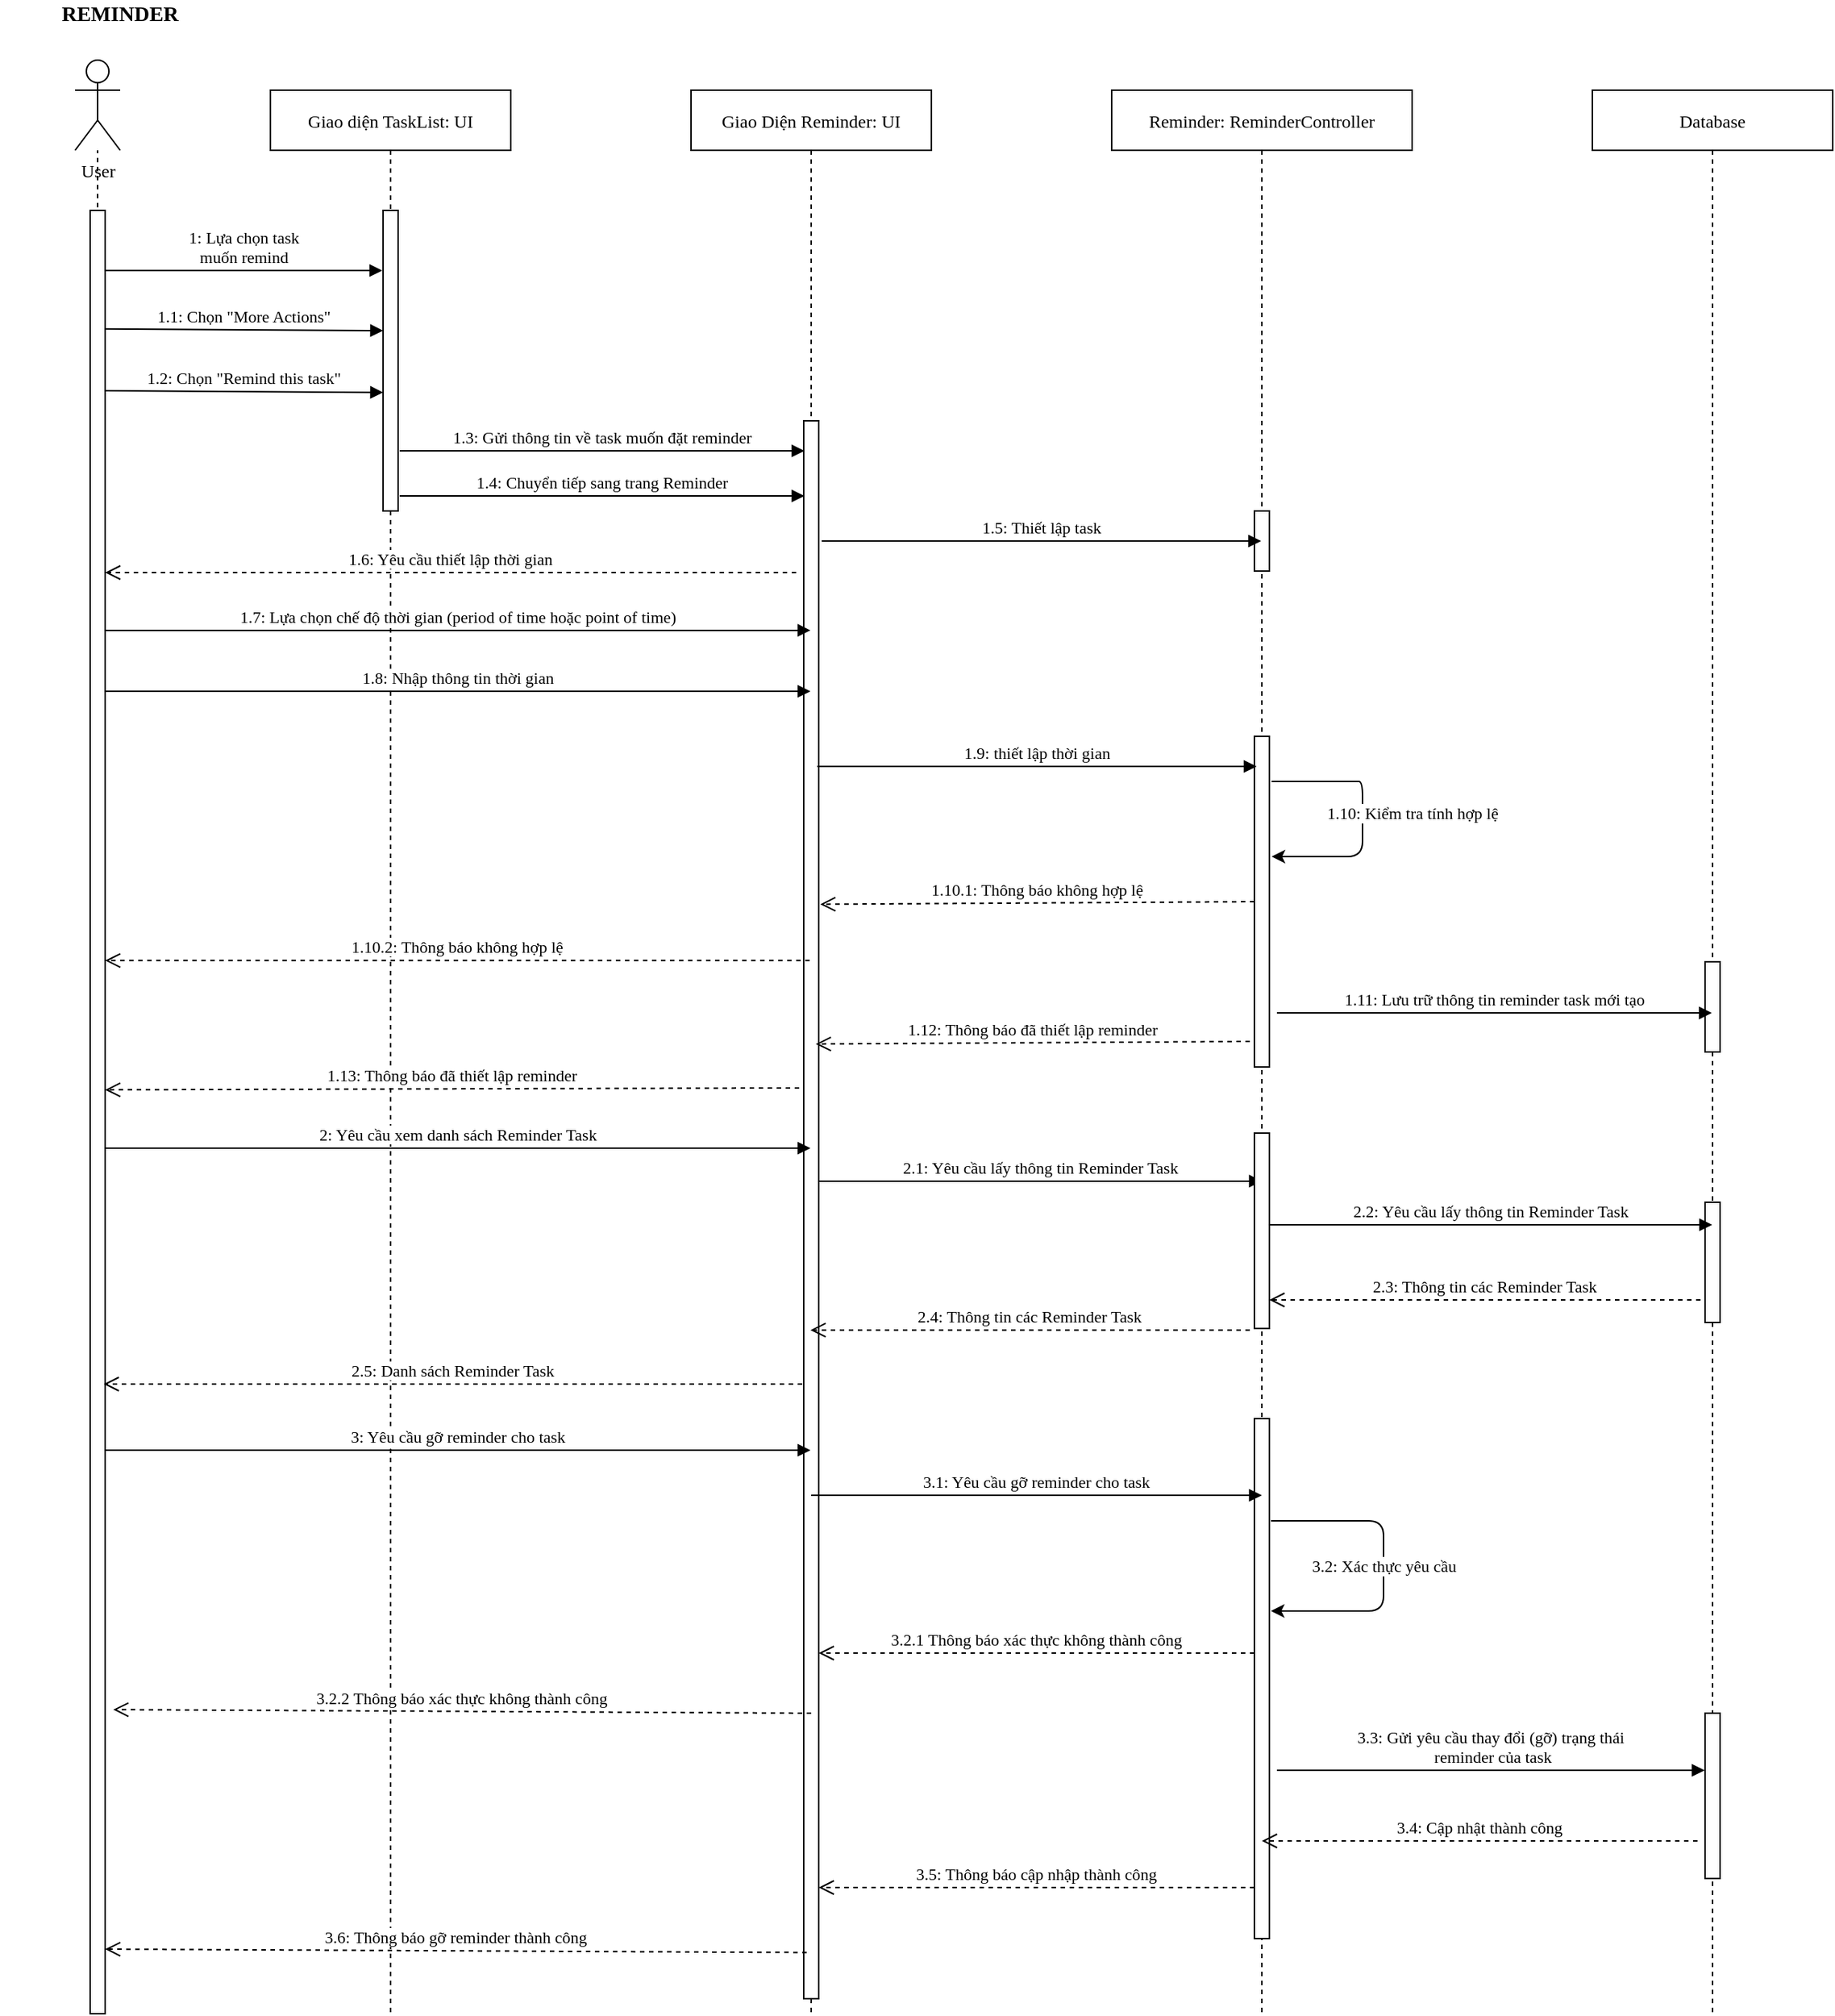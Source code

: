 <mxfile version="13.10.0" type="device"><diagram id="fJfduaszCEihipWgOafD" name="Page-1"><mxGraphModel dx="2154" dy="514" grid="1" gridSize="10" guides="1" tooltips="1" connect="1" arrows="1" fold="1" page="1" pageScale="1" pageWidth="850" pageHeight="1100" math="0" shadow="0"><root><mxCell id="0"/><mxCell id="1" parent="0"/><mxCell id="suJmrn6r8F5YsHyh21ff-1" value="" style="endArrow=none;dashed=1;html=1;fontFamily=Verdana;" parent="1" target="suJmrn6r8F5YsHyh21ff-9" edge="1"><mxGeometry width="50" height="50" relative="1" as="geometry"><mxPoint x="5" y="800" as="sourcePoint"/><mxPoint x="450" y="240" as="targetPoint"/></mxGeometry></mxCell><mxCell id="suJmrn6r8F5YsHyh21ff-2" value="Giao diện TaskList: UI" style="shape=umlLifeline;perimeter=lifelinePerimeter;container=1;collapsible=0;recursiveResize=0;rounded=0;shadow=0;strokeWidth=1;fontFamily=Verdana;" parent="1" vertex="1"><mxGeometry x="120" y="80" width="160" height="1280" as="geometry"/></mxCell><mxCell id="suJmrn6r8F5YsHyh21ff-3" value="" style="points=[];perimeter=orthogonalPerimeter;rounded=0;shadow=0;strokeWidth=1;fontFamily=Verdana;" parent="suJmrn6r8F5YsHyh21ff-2" vertex="1"><mxGeometry x="75" y="80" width="10" height="200" as="geometry"/></mxCell><mxCell id="suJmrn6r8F5YsHyh21ff-9" value="User" style="shape=umlActor;verticalLabelPosition=bottom;verticalAlign=top;html=1;outlineConnect=0;fontFamily=Verdana;" parent="1" vertex="1"><mxGeometry x="-10" y="60" width="30" height="60" as="geometry"/></mxCell><mxCell id="suJmrn6r8F5YsHyh21ff-10" value="" style="points=[];perimeter=orthogonalPerimeter;rounded=0;shadow=0;strokeWidth=1;fontFamily=Verdana;" parent="1" vertex="1"><mxGeometry y="160" width="10" height="1200" as="geometry"/></mxCell><mxCell id="suJmrn6r8F5YsHyh21ff-13" value="Giao Diện Reminder: UI" style="shape=umlLifeline;perimeter=lifelinePerimeter;container=1;collapsible=0;recursiveResize=0;rounded=0;shadow=0;strokeWidth=1;fontFamily=Verdana;" parent="1" vertex="1"><mxGeometry x="400" y="80" width="160" height="1280" as="geometry"/></mxCell><mxCell id="suJmrn6r8F5YsHyh21ff-34" value="" style="points=[];perimeter=orthogonalPerimeter;rounded=0;shadow=0;strokeWidth=1;fontFamily=Verdana;" parent="suJmrn6r8F5YsHyh21ff-13" vertex="1"><mxGeometry x="75" y="220" width="10" height="1050" as="geometry"/></mxCell><mxCell id="suJmrn6r8F5YsHyh21ff-19" value="1: Lựa chọn task &#10;muốn remind" style="verticalAlign=bottom;endArrow=block;shadow=0;strokeWidth=1;fontFamily=Verdana;exitX=1.1;exitY=0.117;exitDx=0;exitDy=0;exitPerimeter=0;" parent="1" edge="1"><mxGeometry relative="1" as="geometry"><mxPoint x="10" y="200" as="sourcePoint"/><mxPoint x="194.5" y="200" as="targetPoint"/></mxGeometry></mxCell><mxCell id="suJmrn6r8F5YsHyh21ff-20" value="1.1: Chọn &quot;More Actions&quot;" style="verticalAlign=bottom;endArrow=block;shadow=0;strokeWidth=1;fontFamily=Verdana;exitX=1.1;exitY=0.117;exitDx=0;exitDy=0;exitPerimeter=0;entryX=0.5;entryY=0.919;entryDx=0;entryDy=0;entryPerimeter=0;" parent="1" edge="1"><mxGeometry relative="1" as="geometry"><mxPoint x="10" y="238.88" as="sourcePoint"/><mxPoint x="195" y="240" as="targetPoint"/></mxGeometry></mxCell><mxCell id="suJmrn6r8F5YsHyh21ff-24" value="1.6: Yêu cầu thiết lập thời gian" style="verticalAlign=bottom;endArrow=open;dashed=1;endSize=8;shadow=0;strokeWidth=1;fontFamily=Verdana;" parent="1" target="suJmrn6r8F5YsHyh21ff-10" edge="1"><mxGeometry relative="1" as="geometry"><mxPoint x="11" y="461.18" as="targetPoint"/><mxPoint x="470" y="401" as="sourcePoint"/></mxGeometry></mxCell><mxCell id="suJmrn6r8F5YsHyh21ff-27" value="1.13: Thông báo đã thiết lập reminder" style="verticalAlign=bottom;endArrow=open;dashed=1;endSize=8;shadow=0;strokeWidth=1;fontFamily=Verdana;entryX=1;entryY=0.802;entryDx=0;entryDy=0;entryPerimeter=0;exitX=-0.3;exitY=0.739;exitDx=0;exitDy=0;exitPerimeter=0;" parent="1" edge="1"><mxGeometry relative="1" as="geometry"><mxPoint x="10" y="745.2" as="targetPoint"/><mxPoint x="472" y="743.94" as="sourcePoint"/></mxGeometry></mxCell><mxCell id="suJmrn6r8F5YsHyh21ff-30" value="&lt;font size=&quot;1&quot;&gt;&lt;b style=&quot;font-size: 14px&quot;&gt;REMINDER&lt;/b&gt;&lt;/font&gt;" style="text;html=1;strokeColor=none;fillColor=none;align=center;verticalAlign=middle;whiteSpace=wrap;rounded=0;fontFamily=Verdana;" parent="1" vertex="1"><mxGeometry x="-60" y="20" width="160" height="20" as="geometry"/></mxCell><mxCell id="suJmrn6r8F5YsHyh21ff-33" value="Reminder: ReminderController" style="shape=umlLifeline;perimeter=lifelinePerimeter;container=1;collapsible=0;recursiveResize=0;rounded=0;shadow=0;strokeWidth=1;fontFamily=Verdana;" parent="1" vertex="1"><mxGeometry x="680" y="80" width="200" height="1280" as="geometry"/></mxCell><mxCell id="-7JXGisZlG35hJcwPvSZ-38" value="" style="points=[];perimeter=orthogonalPerimeter;rounded=0;shadow=0;strokeWidth=1;fontFamily=Verdana;" parent="suJmrn6r8F5YsHyh21ff-33" vertex="1"><mxGeometry x="95" y="280" width="10" height="40" as="geometry"/></mxCell><mxCell id="-7JXGisZlG35hJcwPvSZ-41" value="" style="points=[];perimeter=orthogonalPerimeter;rounded=0;shadow=0;strokeWidth=1;fontFamily=Verdana;" parent="suJmrn6r8F5YsHyh21ff-33" vertex="1"><mxGeometry x="95" y="430" width="10" height="220" as="geometry"/></mxCell><mxCell id="-7JXGisZlG35hJcwPvSZ-47" value="" style="points=[];perimeter=orthogonalPerimeter;rounded=0;shadow=0;strokeWidth=1;fontFamily=Verdana;" parent="suJmrn6r8F5YsHyh21ff-33" vertex="1"><mxGeometry x="95" y="884" width="10" height="346" as="geometry"/></mxCell><mxCell id="-7JXGisZlG35hJcwPvSZ-6" value="Database" style="shape=umlLifeline;perimeter=lifelinePerimeter;container=1;collapsible=0;recursiveResize=0;rounded=0;shadow=0;strokeWidth=1;fontFamily=Verdana;" parent="1" vertex="1"><mxGeometry x="1000" y="80" width="160" height="1280" as="geometry"/></mxCell><mxCell id="-7JXGisZlG35hJcwPvSZ-8" value="" style="points=[];perimeter=orthogonalPerimeter;rounded=0;shadow=0;strokeWidth=1;fontFamily=Verdana;" parent="-7JXGisZlG35hJcwPvSZ-6" vertex="1"><mxGeometry x="75" y="580" width="10" height="60" as="geometry"/></mxCell><mxCell id="-7JXGisZlG35hJcwPvSZ-28" value="" style="points=[];perimeter=orthogonalPerimeter;rounded=0;shadow=0;strokeWidth=1;fontFamily=Verdana;" parent="-7JXGisZlG35hJcwPvSZ-6" vertex="1"><mxGeometry x="75" y="740" width="10" height="80" as="geometry"/></mxCell><mxCell id="-7JXGisZlG35hJcwPvSZ-34" value="" style="points=[];perimeter=orthogonalPerimeter;rounded=0;shadow=0;strokeWidth=1;fontFamily=Verdana;" parent="-7JXGisZlG35hJcwPvSZ-6" vertex="1"><mxGeometry x="75" y="1080" width="10" height="110" as="geometry"/></mxCell><mxCell id="-7JXGisZlG35hJcwPvSZ-10" value="1.2: Chọn &quot;Remind this task&quot;" style="verticalAlign=bottom;endArrow=block;shadow=0;strokeWidth=1;fontFamily=Verdana;exitX=1.1;exitY=0.117;exitDx=0;exitDy=0;exitPerimeter=0;entryX=0.5;entryY=0.919;entryDx=0;entryDy=0;entryPerimeter=0;" parent="1" edge="1"><mxGeometry relative="1" as="geometry"><mxPoint x="10" y="280" as="sourcePoint"/><mxPoint x="195" y="281.12" as="targetPoint"/></mxGeometry></mxCell><mxCell id="-7JXGisZlG35hJcwPvSZ-11" value="1.3: Gửi thông tin về task muốn đặt reminder" style="verticalAlign=bottom;endArrow=block;shadow=0;strokeWidth=1;fontFamily=Verdana;" parent="1" edge="1"><mxGeometry relative="1" as="geometry"><mxPoint x="206" y="320" as="sourcePoint"/><mxPoint x="475.5" y="320" as="targetPoint"/></mxGeometry></mxCell><mxCell id="-7JXGisZlG35hJcwPvSZ-12" value="1.7: Lựa chọn chế độ thời gian (period of time hoặc point of time)" style="verticalAlign=bottom;endArrow=block;shadow=0;strokeWidth=1;fontFamily=Verdana;exitX=1.1;exitY=0.117;exitDx=0;exitDy=0;exitPerimeter=0;" parent="1" target="suJmrn6r8F5YsHyh21ff-13" edge="1"><mxGeometry relative="1" as="geometry"><mxPoint x="10" y="439.44" as="sourcePoint"/><mxPoint x="195" y="440.56" as="targetPoint"/></mxGeometry></mxCell><mxCell id="-7JXGisZlG35hJcwPvSZ-13" value="1.8: Nhập thông tin thời gian" style="verticalAlign=bottom;endArrow=block;shadow=0;strokeWidth=1;fontFamily=Verdana;exitX=1.1;exitY=0.117;exitDx=0;exitDy=0;exitPerimeter=0;" parent="1" edge="1"><mxGeometry relative="1" as="geometry"><mxPoint x="10" y="480.0" as="sourcePoint"/><mxPoint x="479.5" y="480.0" as="targetPoint"/></mxGeometry></mxCell><mxCell id="-7JXGisZlG35hJcwPvSZ-17" value="2: Yêu cầu xem danh sách Reminder Task" style="verticalAlign=bottom;endArrow=block;shadow=0;strokeWidth=1;fontFamily=Verdana;exitX=1.1;exitY=0.117;exitDx=0;exitDy=0;exitPerimeter=0;" parent="1" edge="1"><mxGeometry relative="1" as="geometry"><mxPoint x="10" y="784" as="sourcePoint"/><mxPoint x="479.5" y="784" as="targetPoint"/></mxGeometry></mxCell><mxCell id="-7JXGisZlG35hJcwPvSZ-19" value="1.11: Lưu trữ thông tin reminder task mới tạo" style="verticalAlign=bottom;endArrow=block;shadow=0;strokeWidth=1;fontFamily=Verdana;exitX=1.5;exitY=0.867;exitDx=0;exitDy=0;exitPerimeter=0;" parent="1" edge="1"><mxGeometry relative="1" as="geometry"><mxPoint x="790" y="694.05" as="sourcePoint"/><mxPoint x="1079.5" y="694.05" as="targetPoint"/></mxGeometry></mxCell><mxCell id="-7JXGisZlG35hJcwPvSZ-26" value="2.1: Yêu cầu lấy thông tin Reminder Task" style="verticalAlign=bottom;endArrow=block;shadow=0;strokeWidth=1;fontFamily=Verdana;entryX=0.5;entryY=0.333;entryDx=0;entryDy=0;entryPerimeter=0;" parent="1" edge="1"><mxGeometry relative="1" as="geometry"><mxPoint x="485.25" y="806" as="sourcePoint"/><mxPoint x="780" y="805.95" as="targetPoint"/></mxGeometry></mxCell><mxCell id="-7JXGisZlG35hJcwPvSZ-29" value="2.4: Thông tin các Reminder Task" style="verticalAlign=bottom;endArrow=open;dashed=1;endSize=8;shadow=0;strokeWidth=1;fontFamily=Verdana;exitX=-0.3;exitY=0.739;exitDx=0;exitDy=0;exitPerimeter=0;" parent="1" edge="1"><mxGeometry relative="1" as="geometry"><mxPoint x="479.5" y="905.07" as="targetPoint"/><mxPoint x="772" y="905.07" as="sourcePoint"/></mxGeometry></mxCell><mxCell id="-7JXGisZlG35hJcwPvSZ-30" value="2.5: Danh sách Reminder Task" style="verticalAlign=bottom;endArrow=open;dashed=1;endSize=8;shadow=0;strokeWidth=1;fontFamily=Verdana;" parent="1" edge="1"><mxGeometry relative="1" as="geometry"><mxPoint x="9" y="941" as="targetPoint"/><mxPoint x="474" y="941" as="sourcePoint"/></mxGeometry></mxCell><mxCell id="-7JXGisZlG35hJcwPvSZ-31" value="3: Yêu cầu gỡ reminder cho task" style="verticalAlign=bottom;endArrow=block;shadow=0;strokeWidth=1;fontFamily=Verdana;exitX=1.1;exitY=0.117;exitDx=0;exitDy=0;exitPerimeter=0;" parent="1" edge="1"><mxGeometry relative="1" as="geometry"><mxPoint x="10" y="985" as="sourcePoint"/><mxPoint x="479.5" y="985" as="targetPoint"/></mxGeometry></mxCell><mxCell id="-7JXGisZlG35hJcwPvSZ-32" value="3.2: Xác thực yêu cầu" style="endArrow=classic;html=1;fontFamily=Verdana;" parent="1" edge="1"><mxGeometry width="50" height="50" relative="1" as="geometry"><mxPoint x="786" y="1032" as="sourcePoint"/><mxPoint x="786" y="1092" as="targetPoint"/><Array as="points"><mxPoint x="861" y="1032"/><mxPoint x="861" y="1092"/><mxPoint x="821" y="1092"/></Array></mxGeometry></mxCell><mxCell id="-7JXGisZlG35hJcwPvSZ-33" value="3.3: Gửi yêu cầu thay đổi (gỡ) trạng thái&#10; reminder của task" style="verticalAlign=bottom;endArrow=block;shadow=0;strokeWidth=1;fontFamily=Verdana;" parent="1" edge="1"><mxGeometry relative="1" as="geometry"><mxPoint x="790" y="1198" as="sourcePoint"/><mxPoint x="1074.75" y="1198" as="targetPoint"/></mxGeometry></mxCell><mxCell id="-7JXGisZlG35hJcwPvSZ-35" value="3.4: Cập nhật thành công" style="verticalAlign=bottom;endArrow=open;dashed=1;endSize=8;shadow=0;strokeWidth=1;fontFamily=Verdana;" parent="1" edge="1"><mxGeometry relative="1" as="geometry"><mxPoint x="780" y="1245" as="targetPoint"/><mxPoint x="1070" y="1245" as="sourcePoint"/></mxGeometry></mxCell><mxCell id="-7JXGisZlG35hJcwPvSZ-36" value="3.6: Thông báo gỡ reminder thành công" style="verticalAlign=bottom;endArrow=open;dashed=1;endSize=8;shadow=0;strokeWidth=1;fontFamily=Verdana;exitX=0.2;exitY=0.896;exitDx=0;exitDy=0;exitPerimeter=0;" parent="1" edge="1"><mxGeometry relative="1" as="geometry"><mxPoint x="10" y="1317" as="targetPoint"/><mxPoint x="477" y="1319.24" as="sourcePoint"/></mxGeometry></mxCell><mxCell id="-7JXGisZlG35hJcwPvSZ-39" value="1.4: Chuyển tiếp sang trang Reminder" style="verticalAlign=bottom;endArrow=block;shadow=0;strokeWidth=1;fontFamily=Verdana;" parent="1" edge="1"><mxGeometry relative="1" as="geometry"><mxPoint x="206" y="350" as="sourcePoint"/><mxPoint x="475.5" y="350" as="targetPoint"/></mxGeometry></mxCell><mxCell id="-7JXGisZlG35hJcwPvSZ-40" value="1.5: Thiết lập task" style="verticalAlign=bottom;endArrow=block;shadow=0;strokeWidth=1;fontFamily=Verdana;" parent="1" target="suJmrn6r8F5YsHyh21ff-33" edge="1"><mxGeometry relative="1" as="geometry"><mxPoint x="487" y="380" as="sourcePoint"/><mxPoint x="756.5" y="380" as="targetPoint"/></mxGeometry></mxCell><mxCell id="-7JXGisZlG35hJcwPvSZ-14" value="1.10: Kiểm tra tính hợp lệ" style="endArrow=classic;html=1;fontFamily=Verdana;" parent="1" edge="1"><mxGeometry x="-0.059" y="33" width="50" height="50" relative="1" as="geometry"><mxPoint x="786.5" y="540" as="sourcePoint"/><mxPoint x="786.5" y="590" as="targetPoint"/><Array as="points"><mxPoint x="837" y="540"/><mxPoint x="847" y="540"/><mxPoint x="847" y="590"/></Array><mxPoint y="1" as="offset"/></mxGeometry></mxCell><mxCell id="-7JXGisZlG35hJcwPvSZ-42" value="1.9: thiết lập thời gian" style="verticalAlign=bottom;endArrow=block;shadow=0;strokeWidth=1;fontFamily=Verdana;" parent="1" edge="1"><mxGeometry relative="1" as="geometry"><mxPoint x="484" y="530" as="sourcePoint"/><mxPoint x="776.5" y="530" as="targetPoint"/></mxGeometry></mxCell><mxCell id="-7JXGisZlG35hJcwPvSZ-43" value="1.12: Thông báo đã thiết lập reminder" style="verticalAlign=bottom;endArrow=open;dashed=1;endSize=8;shadow=0;strokeWidth=1;fontFamily=Verdana;entryX=0.519;entryY=0.467;entryDx=0;entryDy=0;entryPerimeter=0;exitX=-0.3;exitY=0.739;exitDx=0;exitDy=0;exitPerimeter=0;" parent="1" edge="1"><mxGeometry relative="1" as="geometry"><mxPoint x="483.04" y="714.72" as="targetPoint"/><mxPoint x="772" y="713" as="sourcePoint"/></mxGeometry></mxCell><mxCell id="-7JXGisZlG35hJcwPvSZ-44" value="" style="points=[];perimeter=orthogonalPerimeter;rounded=0;shadow=0;strokeWidth=1;fontFamily=Verdana;" parent="1" vertex="1"><mxGeometry x="775" y="774" width="10" height="130" as="geometry"/></mxCell><mxCell id="-7JXGisZlG35hJcwPvSZ-45" value="2.3: Thông tin các Reminder Task" style="verticalAlign=bottom;endArrow=open;dashed=1;endSize=8;shadow=0;strokeWidth=1;fontFamily=Verdana;exitX=-0.3;exitY=0.739;exitDx=0;exitDy=0;exitPerimeter=0;" parent="1" edge="1"><mxGeometry relative="1" as="geometry"><mxPoint x="785" y="885" as="targetPoint"/><mxPoint x="1072" y="885" as="sourcePoint"/></mxGeometry></mxCell><mxCell id="-7JXGisZlG35hJcwPvSZ-46" value="2.2: Yêu cầu lấy thông tin Reminder Task" style="verticalAlign=bottom;endArrow=block;shadow=0;strokeWidth=1;fontFamily=Verdana;entryX=0.5;entryY=0.333;entryDx=0;entryDy=0;entryPerimeter=0;" parent="1" edge="1"><mxGeometry relative="1" as="geometry"><mxPoint x="785" y="835.05" as="sourcePoint"/><mxPoint x="1079.75" y="835" as="targetPoint"/></mxGeometry></mxCell><mxCell id="-7JXGisZlG35hJcwPvSZ-48" value="3.1: Yêu cầu gỡ reminder cho task" style="verticalAlign=bottom;endArrow=block;shadow=0;strokeWidth=1;fontFamily=Verdana;exitX=1.1;exitY=0.117;exitDx=0;exitDy=0;exitPerimeter=0;" parent="1" edge="1"><mxGeometry relative="1" as="geometry"><mxPoint x="480" y="1015" as="sourcePoint"/><mxPoint x="780" y="1015" as="targetPoint"/></mxGeometry></mxCell><mxCell id="-7JXGisZlG35hJcwPvSZ-49" value="3.5: Thông báo cập nhập thành công" style="verticalAlign=bottom;endArrow=open;dashed=1;endSize=8;shadow=0;strokeWidth=1;fontFamily=Verdana;" parent="1" edge="1"><mxGeometry relative="1" as="geometry"><mxPoint x="485" y="1276" as="targetPoint"/><mxPoint x="775" y="1276" as="sourcePoint"/></mxGeometry></mxCell><mxCell id="VvjWHIhxn4vj1KoWEPNo-1" value="1.10.1: Thông báo không hợp lệ" style="verticalAlign=bottom;endArrow=open;dashed=1;endSize=8;shadow=0;strokeWidth=1;fontFamily=Verdana;entryX=0.519;entryY=0.467;entryDx=0;entryDy=0;entryPerimeter=0;exitX=-0.3;exitY=0.739;exitDx=0;exitDy=0;exitPerimeter=0;" edge="1" parent="1"><mxGeometry relative="1" as="geometry"><mxPoint x="486.04" y="621.72" as="targetPoint"/><mxPoint x="775" y="620" as="sourcePoint"/></mxGeometry></mxCell><mxCell id="VvjWHIhxn4vj1KoWEPNo-3" value="1.10.2: Thông báo không hợp lệ" style="verticalAlign=bottom;endArrow=open;dashed=1;endSize=8;shadow=0;strokeWidth=1;fontFamily=Verdana;exitX=-0.3;exitY=0.739;exitDx=0;exitDy=0;exitPerimeter=0;" edge="1" parent="1" target="suJmrn6r8F5YsHyh21ff-10"><mxGeometry relative="1" as="geometry"><mxPoint x="190.0" y="660.86" as="targetPoint"/><mxPoint x="478.96" y="659.14" as="sourcePoint"/></mxGeometry></mxCell><mxCell id="VvjWHIhxn4vj1KoWEPNo-4" value="3.2.1 Thông báo xác thực không thành công" style="verticalAlign=bottom;endArrow=open;dashed=1;endSize=8;shadow=0;strokeWidth=1;fontFamily=Verdana;" edge="1" parent="1"><mxGeometry relative="1" as="geometry"><mxPoint x="485" y="1120" as="targetPoint"/><mxPoint x="775" y="1120" as="sourcePoint"/></mxGeometry></mxCell><mxCell id="VvjWHIhxn4vj1KoWEPNo-5" value="3.2.2 Thông báo xác thực không thành công" style="verticalAlign=bottom;endArrow=open;dashed=1;endSize=8;shadow=0;strokeWidth=1;fontFamily=Verdana;entryX=1.541;entryY=0.823;entryDx=0;entryDy=0;entryPerimeter=0;" edge="1" parent="1"><mxGeometry relative="1" as="geometry"><mxPoint x="15.41" y="1157.6" as="targetPoint"/><mxPoint x="480" y="1160" as="sourcePoint"/></mxGeometry></mxCell></root></mxGraphModel></diagram></mxfile>
